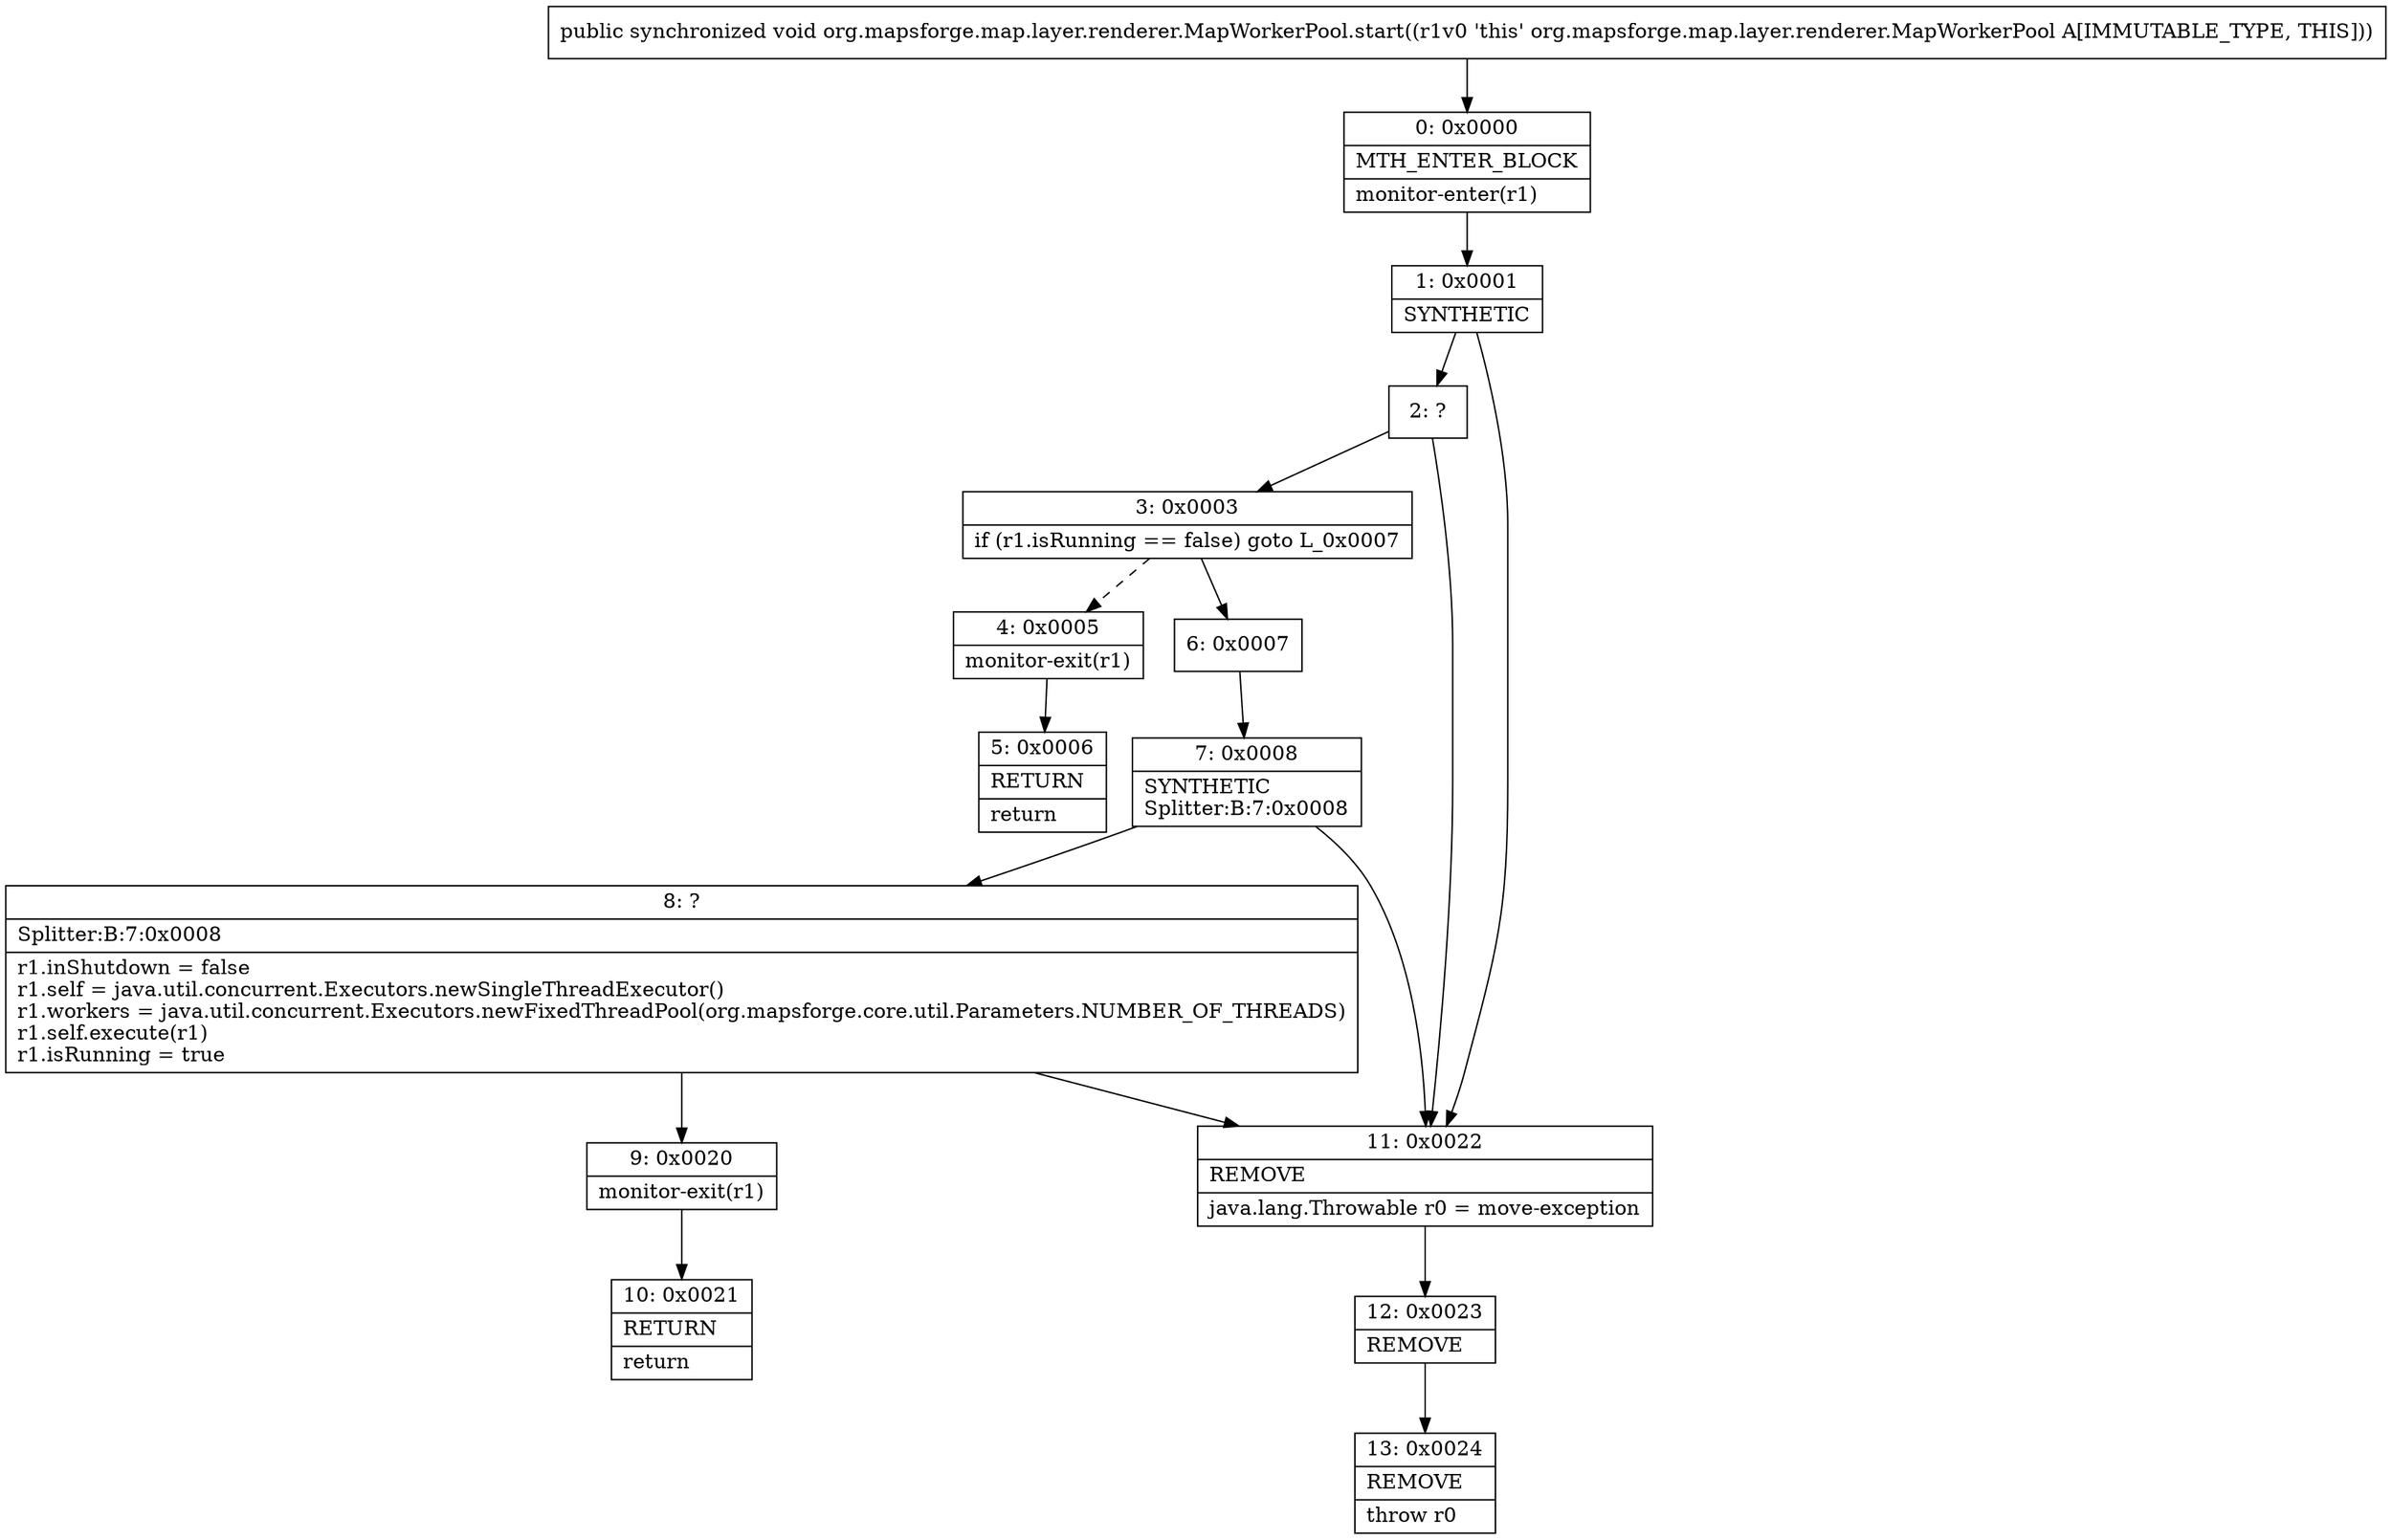 digraph "CFG fororg.mapsforge.map.layer.renderer.MapWorkerPool.start()V" {
Node_0 [shape=record,label="{0\:\ 0x0000|MTH_ENTER_BLOCK\l|monitor\-enter(r1)\l}"];
Node_1 [shape=record,label="{1\:\ 0x0001|SYNTHETIC\l}"];
Node_2 [shape=record,label="{2\:\ ?}"];
Node_3 [shape=record,label="{3\:\ 0x0003|if (r1.isRunning == false) goto L_0x0007\l}"];
Node_4 [shape=record,label="{4\:\ 0x0005|monitor\-exit(r1)\l}"];
Node_5 [shape=record,label="{5\:\ 0x0006|RETURN\l|return\l}"];
Node_6 [shape=record,label="{6\:\ 0x0007}"];
Node_7 [shape=record,label="{7\:\ 0x0008|SYNTHETIC\lSplitter:B:7:0x0008\l}"];
Node_8 [shape=record,label="{8\:\ ?|Splitter:B:7:0x0008\l|r1.inShutdown = false\lr1.self = java.util.concurrent.Executors.newSingleThreadExecutor()\lr1.workers = java.util.concurrent.Executors.newFixedThreadPool(org.mapsforge.core.util.Parameters.NUMBER_OF_THREADS)\lr1.self.execute(r1)\lr1.isRunning = true\l}"];
Node_9 [shape=record,label="{9\:\ 0x0020|monitor\-exit(r1)\l}"];
Node_10 [shape=record,label="{10\:\ 0x0021|RETURN\l|return\l}"];
Node_11 [shape=record,label="{11\:\ 0x0022|REMOVE\l|java.lang.Throwable r0 = move\-exception\l}"];
Node_12 [shape=record,label="{12\:\ 0x0023|REMOVE\l}"];
Node_13 [shape=record,label="{13\:\ 0x0024|REMOVE\l|throw r0\l}"];
MethodNode[shape=record,label="{public synchronized void org.mapsforge.map.layer.renderer.MapWorkerPool.start((r1v0 'this' org.mapsforge.map.layer.renderer.MapWorkerPool A[IMMUTABLE_TYPE, THIS])) }"];
MethodNode -> Node_0;
Node_0 -> Node_1;
Node_1 -> Node_2;
Node_1 -> Node_11;
Node_2 -> Node_3;
Node_2 -> Node_11;
Node_3 -> Node_4[style=dashed];
Node_3 -> Node_6;
Node_4 -> Node_5;
Node_6 -> Node_7;
Node_7 -> Node_8;
Node_7 -> Node_11;
Node_8 -> Node_9;
Node_8 -> Node_11;
Node_9 -> Node_10;
Node_11 -> Node_12;
Node_12 -> Node_13;
}

